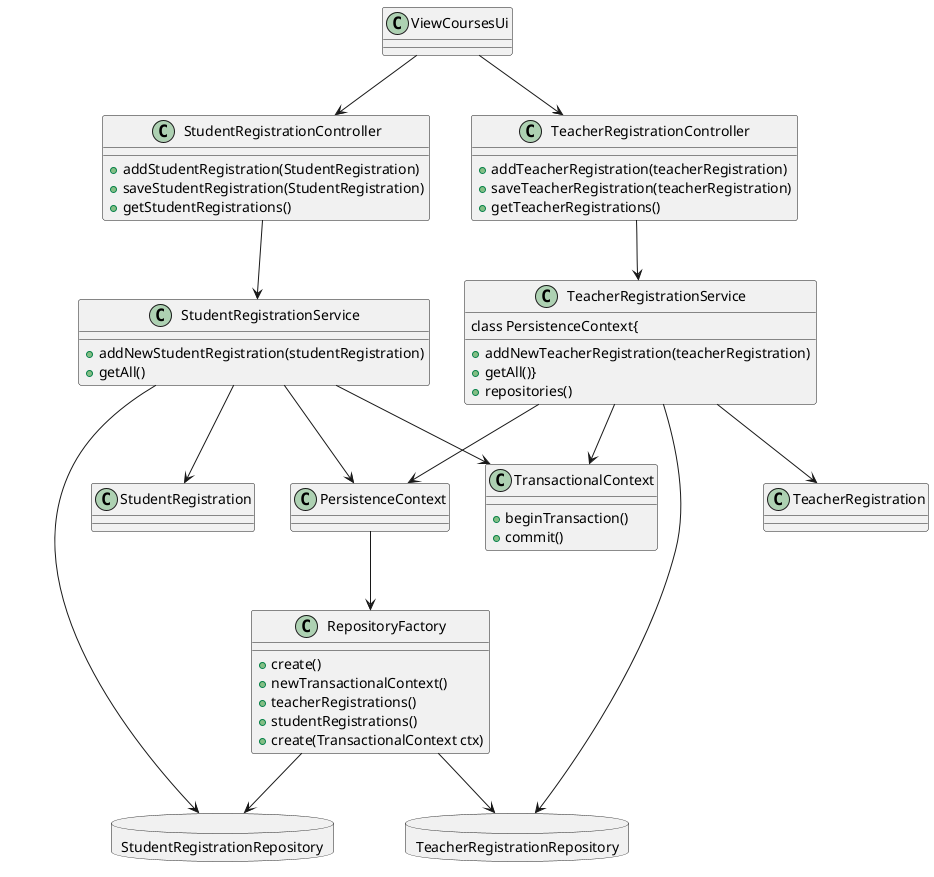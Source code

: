 @startuml
'https://plantuml.com/class-diagram

class ViewCoursesUi{
}

class StudentRegistrationController{
+addStudentRegistration(StudentRegistration)
+saveStudentRegistration(StudentRegistration)
+getStudentRegistrations()

}
class TeacherRegistrationController{
+addTeacherRegistration(teacherRegistration)
+saveTeacherRegistration(teacherRegistration)
+getTeacherRegistrations()
}

class StudentRegistrationService{
+addNewStudentRegistration(studentRegistration)
+getAll()
}

class TeacherRegistrationService{
+addNewTeacherRegistration(teacherRegistration)
+getAll()}

class PersistenceContext{
+repositories()
}

class RepositoryFactory{
+create()
+newTransactionalContext()
+teacherRegistrations()
+studentRegistrations()
+create(TransactionalContext ctx)
}

database StudentRegistrationRepository{
}

database TeacherRegistrationRepository{
}

class StudentRegistration{
}
class TeacherRegistration{
}



class TransactionalContext{
+beginTransaction()
+commit()
}


ViewCoursesUi --> StudentRegistrationController
ViewCoursesUi --> TeacherRegistrationController
StudentRegistrationService-->PersistenceContext
StudentRegistrationService-->TransactionalContext
TeacherRegistrationService-->PersistenceContext
TeacherRegistrationService-->TransactionalContext
TeacherRegistrationService --> TeacherRegistration
TeacherRegistrationController-->TeacherRegistrationService
TeacherRegistrationService --> TeacherRegistrationRepository
StudentRegistrationController-->StudentRegistrationService
StudentRegistrationService --> StudentRegistration
StudentRegistrationService --> StudentRegistrationRepository


PersistenceContext-->RepositoryFactory

RepositoryFactory-->StudentRegistrationRepository
RepositoryFactory-->TeacherRegistrationRepository

@enduml